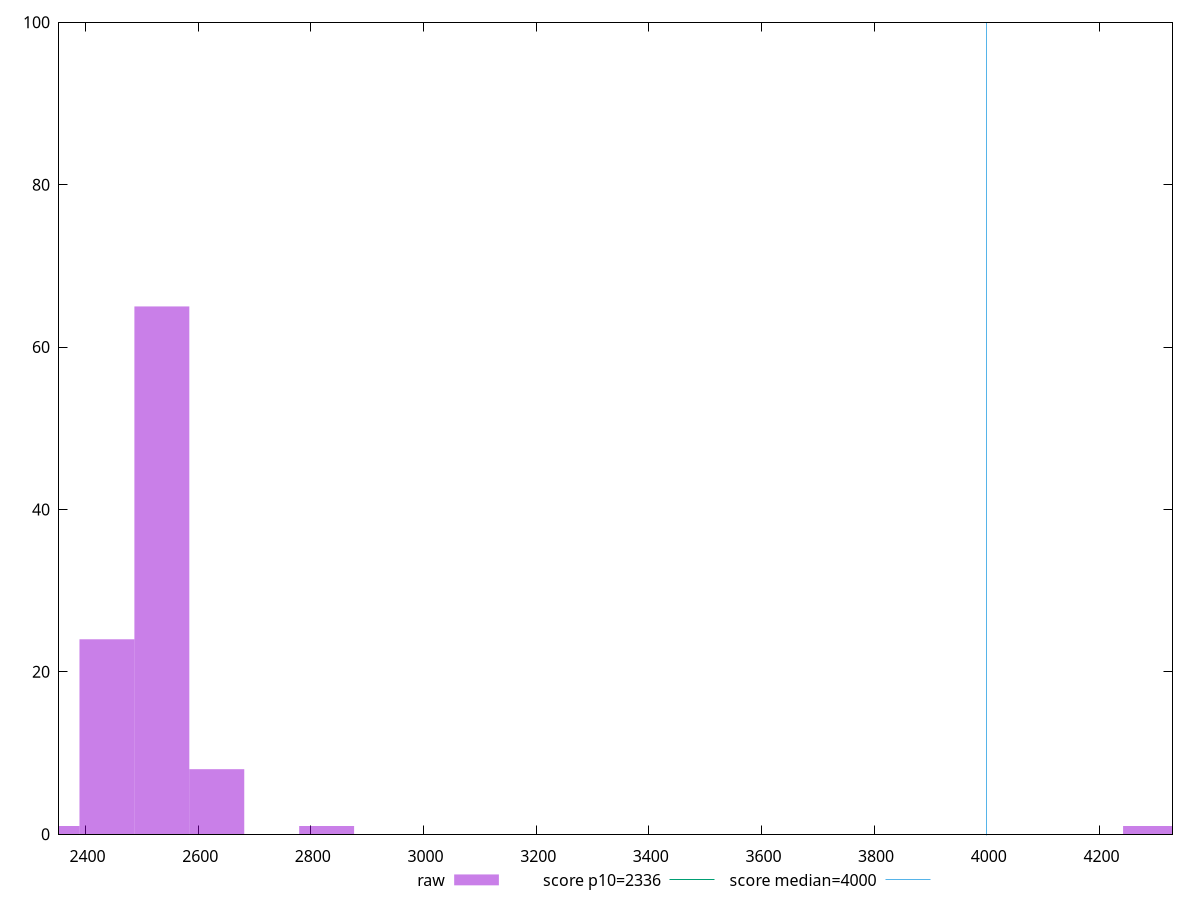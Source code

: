 reset

$raw <<EOF
4290.792256618387 1
2535.468151638138 65
2632.986157470374 8
2828.022169134846 1
2437.9501458059017 24
2340.4321399736655 1
EOF

set key outside below
set boxwidth 97.51800583223607
set xrange [2352.8495000000003:4329.7725]
set yrange [0:100]
set trange [0:100]
set style fill transparent solid 0.5 noborder

set parametric
set terminal svg size 640, 490 enhanced background rgb 'white'
set output "report_00009_2021-02-08T22-37-41.559Z/first-contentful-paint/samples/pages+cached/raw/histogram.svg"

plot $raw title "raw" with boxes, \
     2336,t title "score p10=2336", \
     4000,t title "score median=4000"

reset
